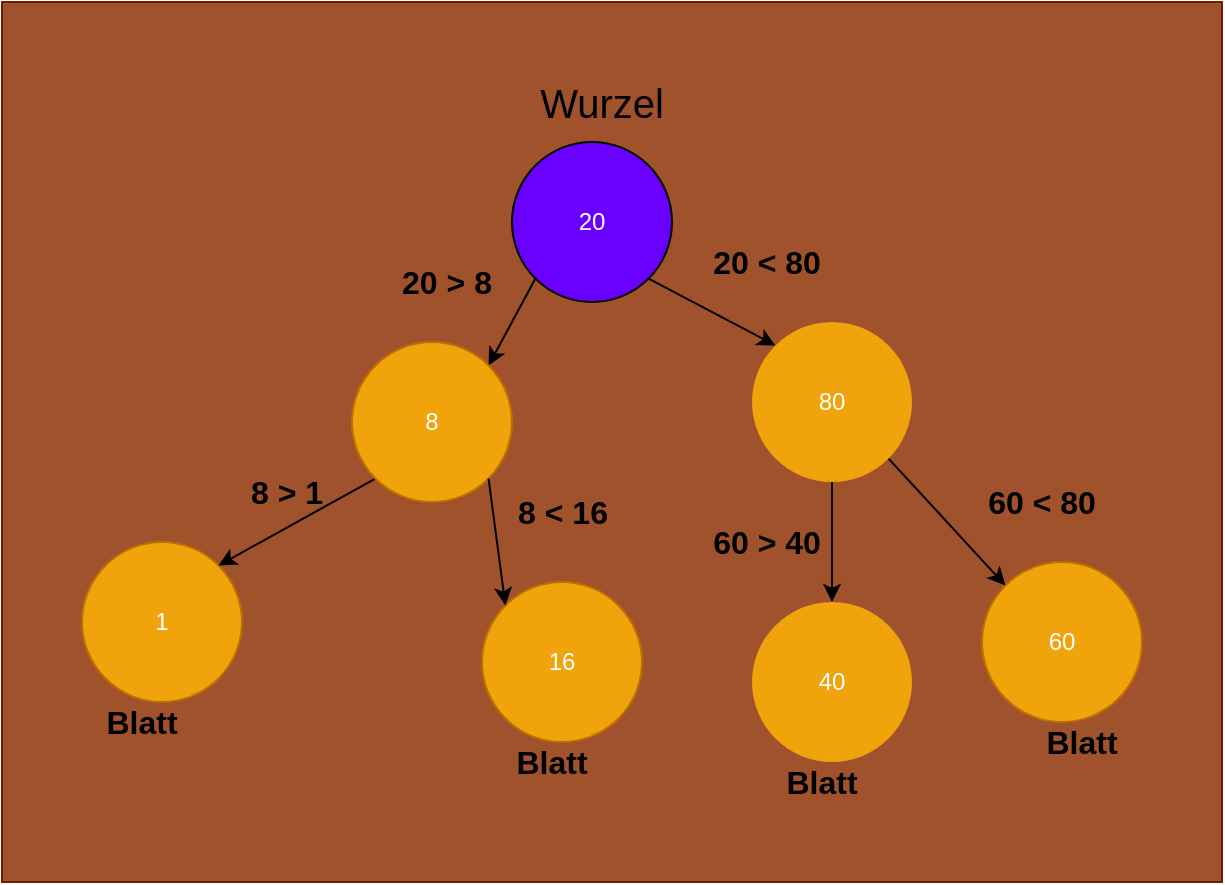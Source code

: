 <mxfile version="13.7.9" type="device"><diagram id="kU19q-mAWR-QK3GEIvB5" name="Page-1"><mxGraphModel dx="1086" dy="806" grid="1" gridSize="10" guides="1" tooltips="1" connect="1" arrows="1" fold="1" page="1" pageScale="1" pageWidth="850" pageHeight="1100" math="0" shadow="0"><root><mxCell id="0"/><mxCell id="1" parent="0"/><mxCell id="IbvGJrJ_XPBj3eSotPt7-30" value="" style="rounded=0;whiteSpace=wrap;html=1;fillColor=#a0522d;fontSize=16;strokeColor=#6D1F00;fontColor=#ffffff;" parent="1" vertex="1"><mxGeometry width="610" height="440" as="geometry"/></mxCell><mxCell id="IbvGJrJ_XPBj3eSotPt7-2" value="80" style="ellipse;whiteSpace=wrap;html=1;aspect=fixed;fontColor=#ffffff;fillColor=#F0A30A;strokeColor=none;" parent="1" vertex="1"><mxGeometry x="375" y="160" width="80" height="80" as="geometry"/></mxCell><mxCell id="IbvGJrJ_XPBj3eSotPt7-3" value="1" style="ellipse;whiteSpace=wrap;html=1;aspect=fixed;fillColor=#f0a30a;strokeColor=#BD7000;fontColor=#ffffff;" parent="1" vertex="1"><mxGeometry x="40" y="270" width="80" height="80" as="geometry"/></mxCell><mxCell id="IbvGJrJ_XPBj3eSotPt7-4" value="" style="endArrow=classic;html=1;exitX=0;exitY=1;exitDx=0;exitDy=0;entryX=1;entryY=0;entryDx=0;entryDy=0;" parent="1" edge="1"><mxGeometry width="50" height="50" relative="1" as="geometry"><mxPoint x="266.716" y="138.284" as="sourcePoint"/><mxPoint x="243.284" y="181.716" as="targetPoint"/></mxGeometry></mxCell><mxCell id="IbvGJrJ_XPBj3eSotPt7-5" value="" style="endArrow=classic;html=1;exitX=0;exitY=1;exitDx=0;exitDy=0;entryX=1;entryY=0;entryDx=0;entryDy=0;fontSize=16;" parent="1" target="IbvGJrJ_XPBj3eSotPt7-3" edge="1"><mxGeometry width="50" height="50" relative="1" as="geometry"><mxPoint x="186.716" y="238.284" as="sourcePoint"/><mxPoint x="560" y="85" as="targetPoint"/></mxGeometry></mxCell><mxCell id="IbvGJrJ_XPBj3eSotPt7-6" value="" style="endArrow=classic;html=1;exitX=1;exitY=1;exitDx=0;exitDy=0;entryX=0;entryY=0;entryDx=0;entryDy=0;" parent="1" target="IbvGJrJ_XPBj3eSotPt7-2" edge="1"><mxGeometry width="50" height="50" relative="1" as="geometry"><mxPoint x="323.284" y="138.284" as="sourcePoint"/><mxPoint x="560" y="85" as="targetPoint"/></mxGeometry></mxCell><mxCell id="IbvGJrJ_XPBj3eSotPt7-7" value="20" style="ellipse;whiteSpace=wrap;html=1;aspect=fixed;fillColor=#6a00ff;fontColor=#ffffff;strokeColor=#000000;" parent="1" vertex="1"><mxGeometry x="255" y="70" width="80" height="80" as="geometry"/></mxCell><mxCell id="IbvGJrJ_XPBj3eSotPt7-8" value="8" style="ellipse;whiteSpace=wrap;html=1;aspect=fixed;fillColor=#f0a30a;strokeColor=#BD7000;fontColor=#ffffff;" parent="1" vertex="1"><mxGeometry x="175" y="170" width="80" height="80" as="geometry"/></mxCell><mxCell id="IbvGJrJ_XPBj3eSotPt7-9" value="16" style="ellipse;whiteSpace=wrap;html=1;aspect=fixed;fillColor=#f0a30a;strokeColor=#BD7000;fontColor=#ffffff;" parent="1" vertex="1"><mxGeometry x="240" y="290" width="80" height="80" as="geometry"/></mxCell><mxCell id="IbvGJrJ_XPBj3eSotPt7-10" value="" style="endArrow=classic;html=1;exitX=1;exitY=1;exitDx=0;exitDy=0;entryX=0;entryY=0;entryDx=0;entryDy=0;" parent="1" source="IbvGJrJ_XPBj3eSotPt7-8" target="IbvGJrJ_XPBj3eSotPt7-9" edge="1"><mxGeometry width="50" height="50" relative="1" as="geometry"><mxPoint x="450" y="340" as="sourcePoint"/><mxPoint x="500" y="290" as="targetPoint"/></mxGeometry></mxCell><mxCell id="IbvGJrJ_XPBj3eSotPt7-11" value="60" style="ellipse;whiteSpace=wrap;html=1;aspect=fixed;fillColor=#f0a30a;strokeColor=#BD7000;fontColor=#ffffff;" parent="1" vertex="1"><mxGeometry x="490" y="280" width="80" height="80" as="geometry"/></mxCell><mxCell id="IbvGJrJ_XPBj3eSotPt7-12" value="" style="endArrow=classic;html=1;exitX=1;exitY=1;exitDx=0;exitDy=0;entryX=0;entryY=0;entryDx=0;entryDy=0;" parent="1" source="IbvGJrJ_XPBj3eSotPt7-2" target="IbvGJrJ_XPBj3eSotPt7-11" edge="1"><mxGeometry width="50" height="50" relative="1" as="geometry"><mxPoint x="450" y="340" as="sourcePoint"/><mxPoint x="500" y="290" as="targetPoint"/></mxGeometry></mxCell><mxCell id="IbvGJrJ_XPBj3eSotPt7-13" value="40" style="ellipse;whiteSpace=wrap;html=1;aspect=fixed;fontColor=#ffffff;fillColor=#F0A30A;strokeColor=none;" parent="1" vertex="1"><mxGeometry x="375" y="300" width="80" height="80" as="geometry"/></mxCell><mxCell id="IbvGJrJ_XPBj3eSotPt7-14" value="" style="endArrow=classic;html=1;exitX=0.5;exitY=1;exitDx=0;exitDy=0;entryX=0.5;entryY=0;entryDx=0;entryDy=0;" parent="1" source="IbvGJrJ_XPBj3eSotPt7-2" target="IbvGJrJ_XPBj3eSotPt7-13" edge="1"><mxGeometry width="50" height="50" relative="1" as="geometry"><mxPoint x="450" y="340" as="sourcePoint"/><mxPoint x="500" y="290" as="targetPoint"/></mxGeometry></mxCell><mxCell id="IbvGJrJ_XPBj3eSotPt7-19" value="&lt;b&gt;60 &amp;gt; 40&lt;/b&gt;" style="text;html=1;strokeColor=none;fillColor=none;align=center;verticalAlign=middle;whiteSpace=wrap;rounded=0;fontSize=16;" parent="1" vertex="1"><mxGeometry x="350" y="260" width="65" height="20" as="geometry"/></mxCell><mxCell id="IbvGJrJ_XPBj3eSotPt7-21" value="&lt;b&gt;8 &amp;lt; 16&lt;/b&gt;" style="text;html=1;strokeColor=none;fillColor=none;align=center;verticalAlign=middle;whiteSpace=wrap;rounded=0;fontSize=16;" parent="1" vertex="1"><mxGeometry x="247.5" y="245" width="65" height="20" as="geometry"/></mxCell><mxCell id="IbvGJrJ_XPBj3eSotPt7-22" value="&lt;b&gt;8 &amp;gt; 1&lt;/b&gt;" style="text;html=1;strokeColor=none;fillColor=none;align=center;verticalAlign=middle;whiteSpace=wrap;rounded=0;fontSize=16;" parent="1" vertex="1"><mxGeometry x="110" y="235" width="65" height="20" as="geometry"/></mxCell><mxCell id="IbvGJrJ_XPBj3eSotPt7-23" value="&lt;b&gt;20 &amp;gt; 8&lt;/b&gt;" style="text;html=1;strokeColor=none;fillColor=none;align=center;verticalAlign=middle;whiteSpace=wrap;rounded=0;fontSize=16;" parent="1" vertex="1"><mxGeometry x="190" y="130" width="65" height="20" as="geometry"/></mxCell><mxCell id="IbvGJrJ_XPBj3eSotPt7-24" value="&lt;b&gt;20 &amp;lt; 80&lt;/b&gt;" style="text;html=1;strokeColor=none;fillColor=none;align=center;verticalAlign=middle;whiteSpace=wrap;rounded=0;fontSize=16;" parent="1" vertex="1"><mxGeometry x="350" y="120" width="65" height="20" as="geometry"/></mxCell><mxCell id="IbvGJrJ_XPBj3eSotPt7-25" value="&lt;font style=&quot;font-size: 20px&quot;&gt;Wurzel&lt;/font&gt;" style="text;html=1;strokeColor=none;fillColor=none;align=center;verticalAlign=middle;whiteSpace=wrap;rounded=0;fontSize=16;" parent="1" vertex="1"><mxGeometry x="280" y="40" width="40" height="20" as="geometry"/></mxCell><mxCell id="IbvGJrJ_XPBj3eSotPt7-26" value="&lt;b&gt;Blatt&lt;/b&gt;" style="text;html=1;strokeColor=none;fillColor=none;align=center;verticalAlign=middle;whiteSpace=wrap;rounded=0;fontSize=16;" parent="1" vertex="1"><mxGeometry x="50" y="350" width="40" height="20" as="geometry"/></mxCell><mxCell id="IbvGJrJ_XPBj3eSotPt7-27" value="&lt;b&gt;Blatt&lt;/b&gt;" style="text;html=1;strokeColor=none;fillColor=none;align=center;verticalAlign=middle;whiteSpace=wrap;rounded=0;fontSize=16;" parent="1" vertex="1"><mxGeometry x="255" y="370" width="40" height="20" as="geometry"/></mxCell><mxCell id="IbvGJrJ_XPBj3eSotPt7-28" value="&lt;b&gt;Blatt&lt;/b&gt;" style="text;html=1;strokeColor=none;fillColor=none;align=center;verticalAlign=middle;whiteSpace=wrap;rounded=0;fontSize=16;" parent="1" vertex="1"><mxGeometry x="390" y="380" width="40" height="20" as="geometry"/></mxCell><mxCell id="IbvGJrJ_XPBj3eSotPt7-29" value="&lt;b&gt;Blatt&lt;/b&gt;" style="text;html=1;strokeColor=none;fillColor=none;align=center;verticalAlign=middle;whiteSpace=wrap;rounded=0;fontSize=16;" parent="1" vertex="1"><mxGeometry x="520" y="360" width="40" height="20" as="geometry"/></mxCell><mxCell id="5thN8GBcHEMqA-hQK-4r-1" value="&lt;b style=&quot;font-size: 16px ; font-family: &amp;#34;helvetica&amp;#34;&quot;&gt;60 &amp;lt; 80&lt;/b&gt;" style="text;html=1;strokeColor=none;fillColor=none;align=center;verticalAlign=middle;whiteSpace=wrap;rounded=0;" parent="1" vertex="1"><mxGeometry x="490" y="240" width="60" height="20" as="geometry"/></mxCell></root></mxGraphModel></diagram></mxfile>